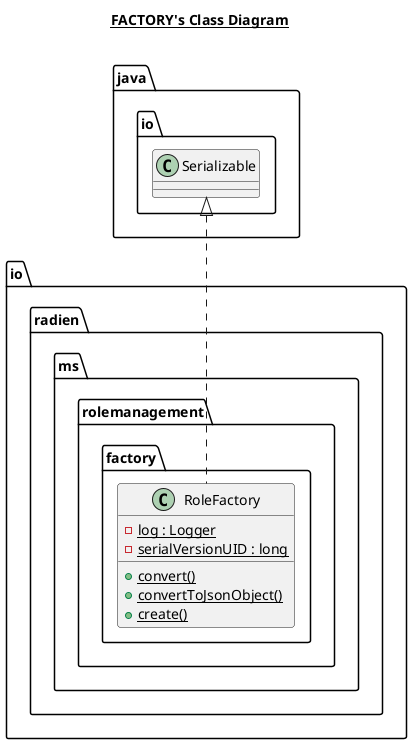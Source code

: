 @startuml

title __FACTORY's Class Diagram__\n

  namespace io.radien.ms.rolemanagement {
    namespace factory {
      class io.radien.ms.rolemanagement.factory.RoleFactory {
          {static} - log : Logger
          {static} - serialVersionUID : long
          {static} + convert()
          {static} + convertToJsonObject()
          {static} + create()
      }
    }
  }
  

  io.radien.ms.rolemanagement.factory.RoleFactory .up.|> java.io.Serializable







@enduml
